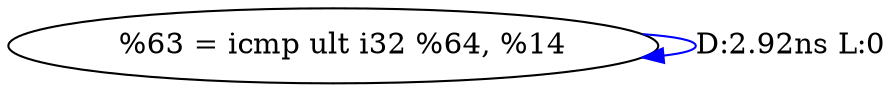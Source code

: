 digraph {
Node0x2ee6ca0[label="  %63 = icmp ult i32 %64, %14"];
Node0x2ee6ca0 -> Node0x2ee6ca0[label="D:2.92ns L:0",color=blue];
}
